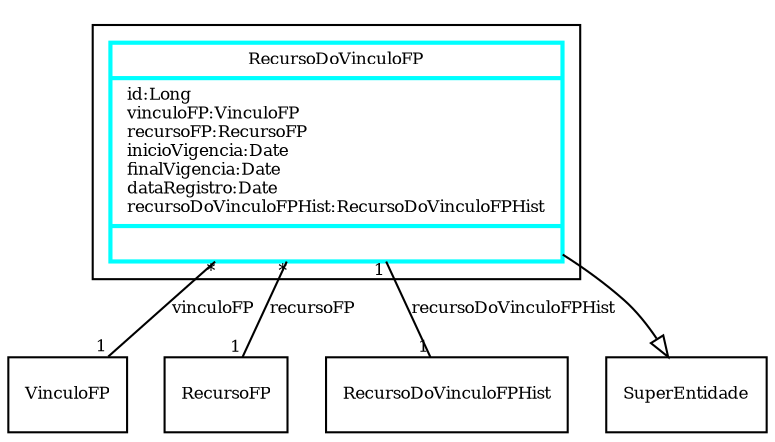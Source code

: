 digraph G{
fontname = "Times-Roman"
fontsize = 8

node [
        fontname = "Times-Roman"
        fontsize = 8
        shape = "record"
]

edge [
        fontname = "Times-Roman"
        fontsize = 8
]

subgraph clusterRECURSO_DO_VINCULO_FP
{
RecursoDoVinculoFP [style=bold,color="#00FFFF"label = "{RecursoDoVinculoFP|id:Long\lvinculoFP:VinculoFP\lrecursoFP:RecursoFP\linicioVigencia:Date\lfinalVigencia:Date\ldataRegistro:Date\lrecursoDoVinculoFPHist:RecursoDoVinculoFPHist\l|\l}"]
}
edge [arrowhead = "none" headlabel = "1" taillabel = "*"] RecursoDoVinculoFP -> VinculoFP [label = "vinculoFP"]
edge [arrowhead = "none" headlabel = "1" taillabel = "*"] RecursoDoVinculoFP -> RecursoFP [label = "recursoFP"]
edge [arrowhead = "none" headlabel = "1" taillabel = "1"] RecursoDoVinculoFP -> RecursoDoVinculoFPHist [label = "recursoDoVinculoFPHist"]
edge [ arrowhead = "empty" headlabel = "" taillabel = ""] RecursoDoVinculoFP -> SuperEntidade
}
